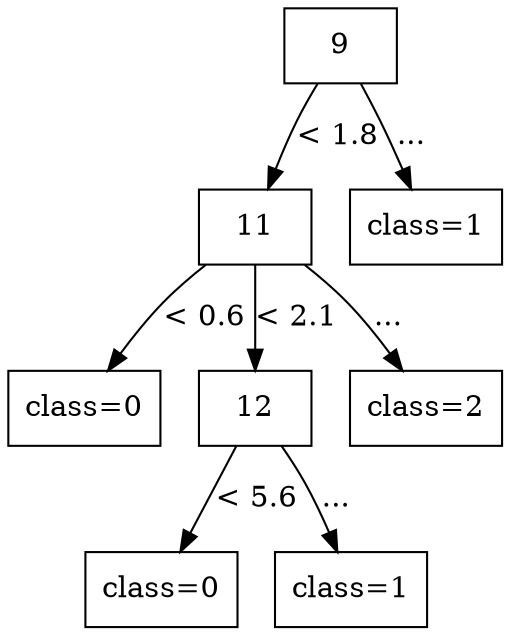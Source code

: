 digraph G {
node [shape=box];

0 [label="9"];

1 [label="11"];
7 [label="class=1"];

0 -> 1 [label="< 1.8"];
0 -> 7 [label="..."];

2 [label="class=0"];
3 [label="12"];
6 [label="class=2"];

1 -> 2 [label="< 0.6"];
1 -> 3 [label="< 2.1"];
1 -> 6 [label="..."];

4 [label="class=0"];
5 [label="class=1"];

3 -> 4 [label="< 5.6"];
3 -> 5 [label="..."];

}